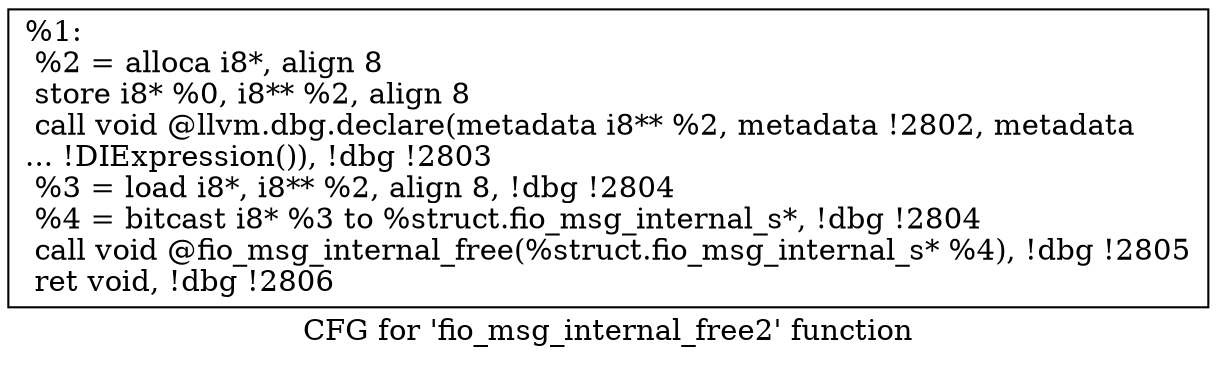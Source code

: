 digraph "CFG for 'fio_msg_internal_free2' function" {
	label="CFG for 'fio_msg_internal_free2' function";

	Node0x5568514ab820 [shape=record,label="{%1:\l  %2 = alloca i8*, align 8\l  store i8* %0, i8** %2, align 8\l  call void @llvm.dbg.declare(metadata i8** %2, metadata !2802, metadata\l... !DIExpression()), !dbg !2803\l  %3 = load i8*, i8** %2, align 8, !dbg !2804\l  %4 = bitcast i8* %3 to %struct.fio_msg_internal_s*, !dbg !2804\l  call void @fio_msg_internal_free(%struct.fio_msg_internal_s* %4), !dbg !2805\l  ret void, !dbg !2806\l}"];
}
